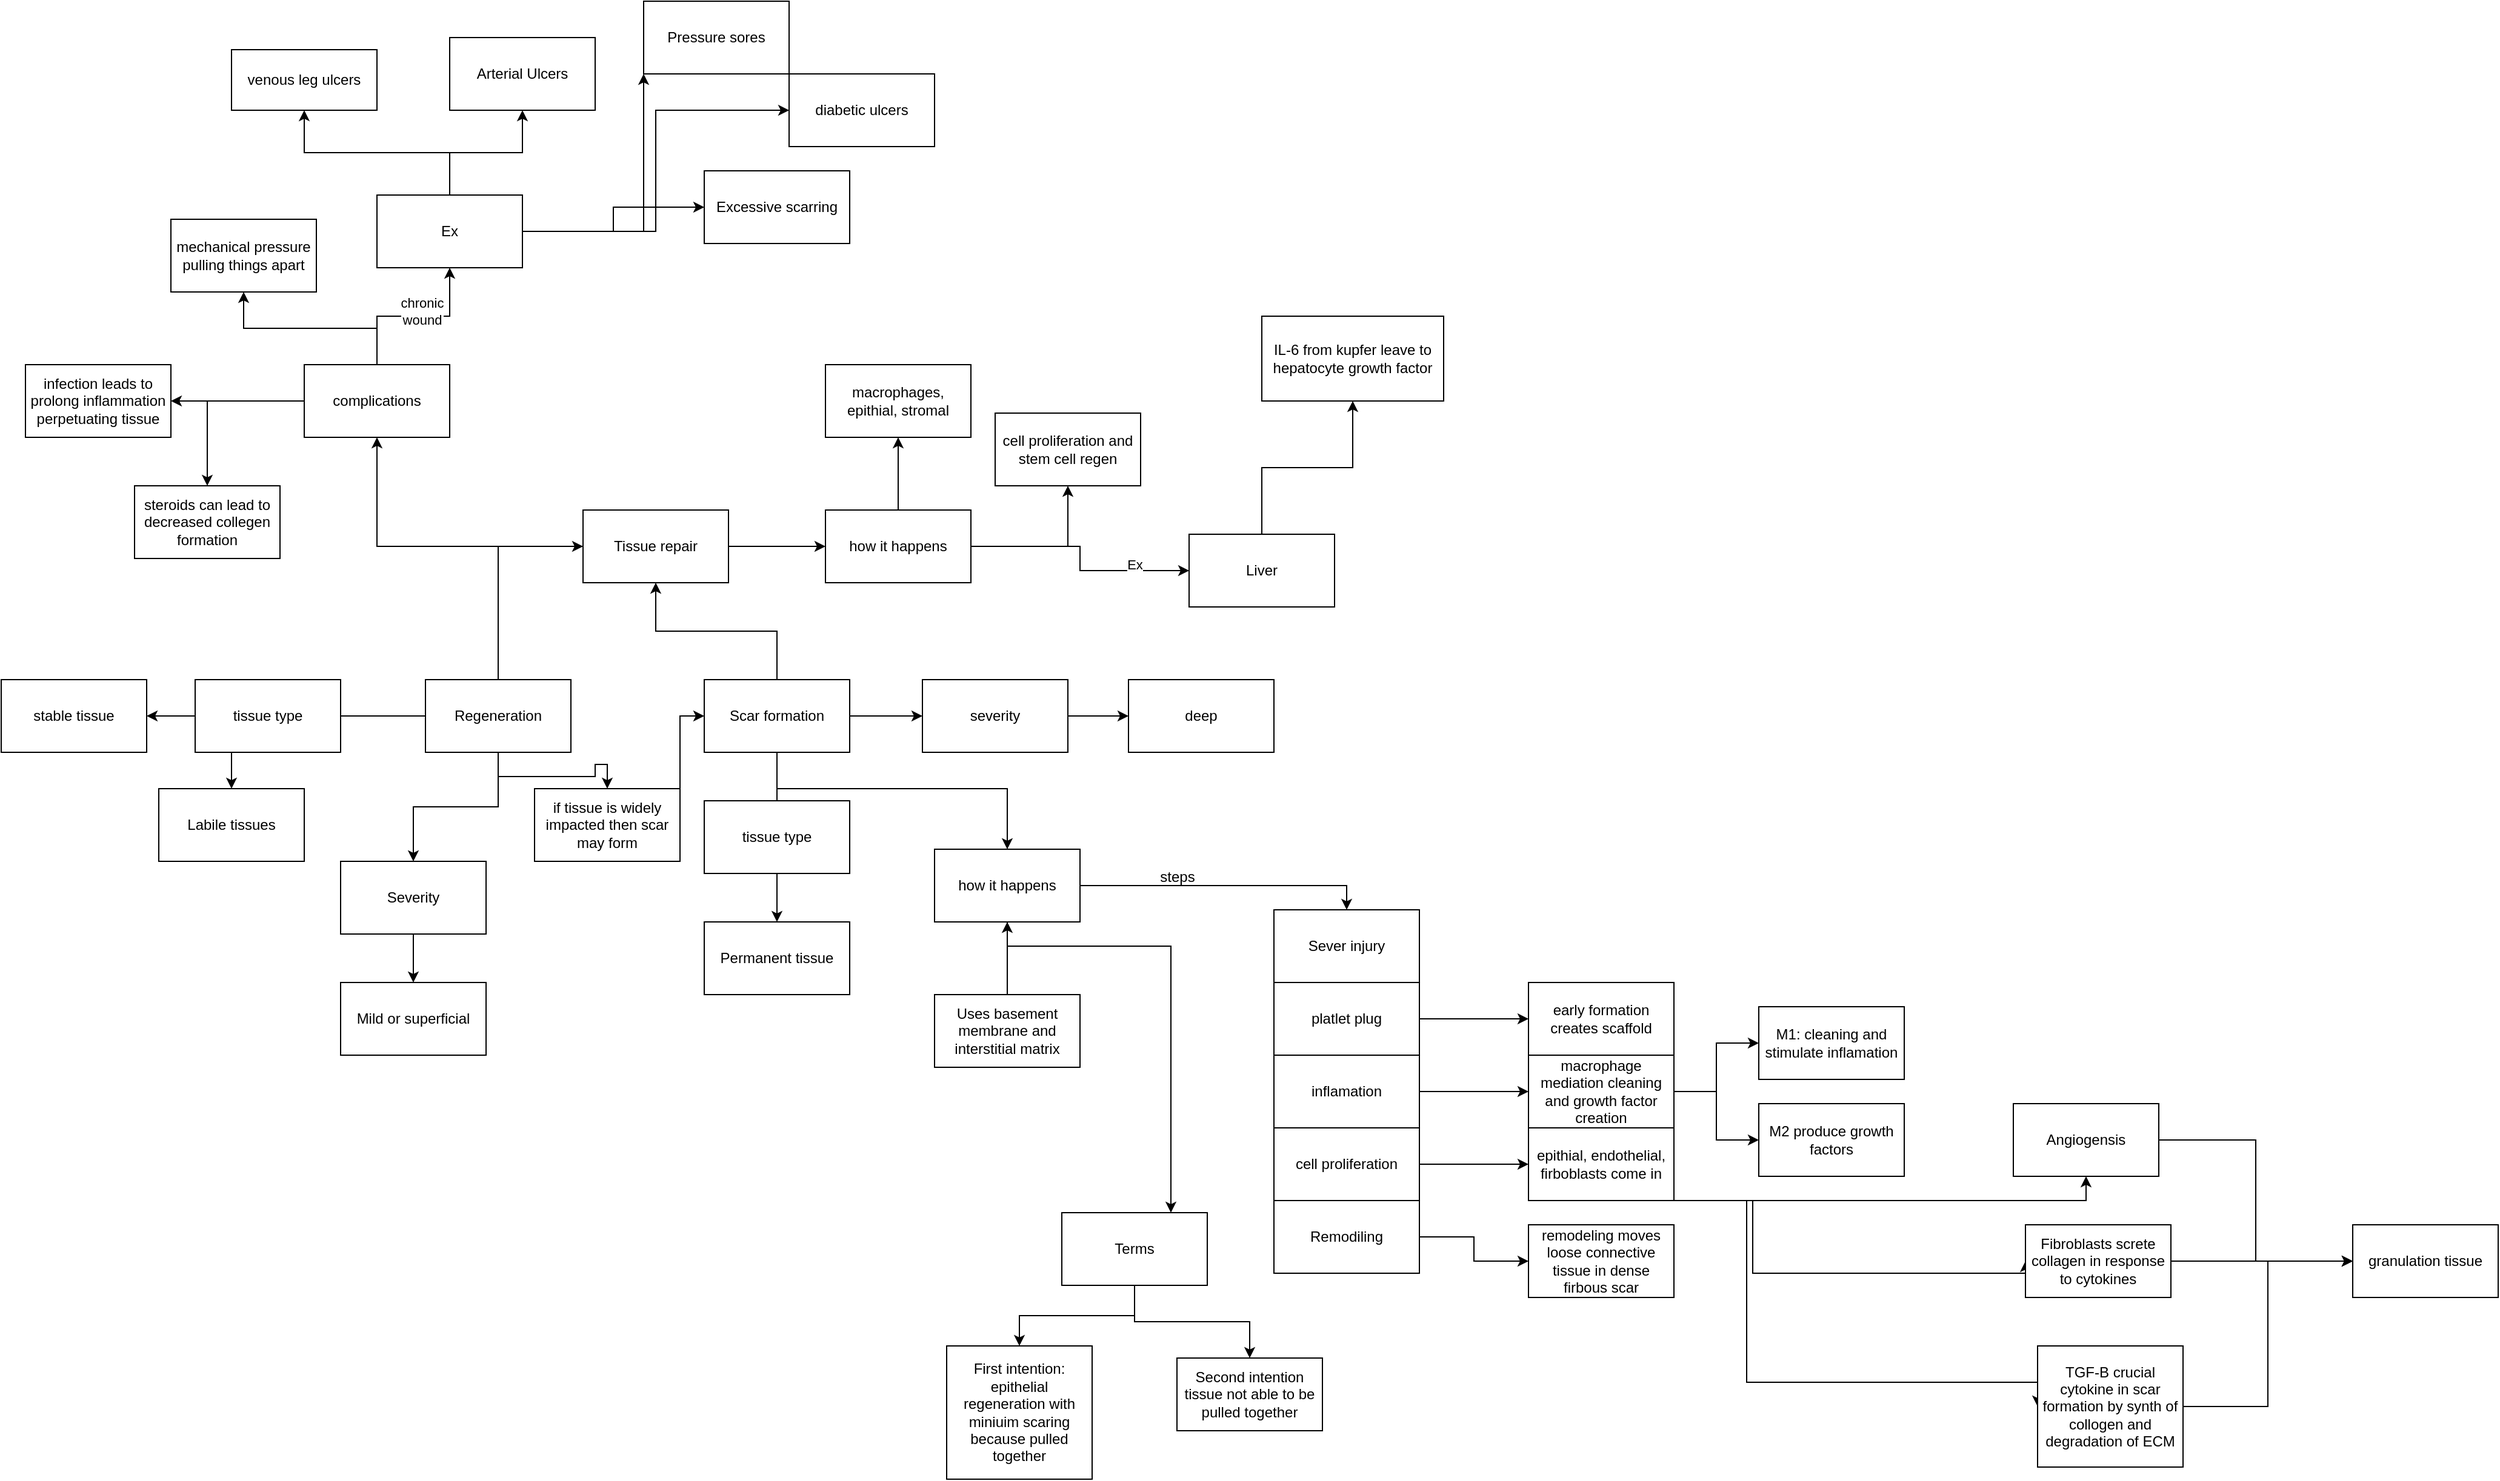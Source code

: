 <mxfile version="28.0.7">
  <diagram name="Page-1" id="dyLtgWaQQ81f-_XzrqW9">
    <mxGraphModel dx="2195" dy="631" grid="1" gridSize="10" guides="1" tooltips="1" connect="1" arrows="1" fold="1" page="1" pageScale="1" pageWidth="850" pageHeight="1100" math="0" shadow="0">
      <root>
        <mxCell id="0" />
        <mxCell id="1" parent="0" />
        <mxCell id="xeeP3HZNscB9_ukjhl5j-23" value="" style="edgeStyle=orthogonalEdgeStyle;rounded=0;orthogonalLoop=1;jettySize=auto;html=1;" edge="1" parent="1" source="xeeP3HZNscB9_ukjhl5j-1" target="xeeP3HZNscB9_ukjhl5j-22">
          <mxGeometry relative="1" as="geometry" />
        </mxCell>
        <mxCell id="xeeP3HZNscB9_ukjhl5j-79" style="edgeStyle=orthogonalEdgeStyle;rounded=0;orthogonalLoop=1;jettySize=auto;html=1;" edge="1" parent="1" source="xeeP3HZNscB9_ukjhl5j-1" target="xeeP3HZNscB9_ukjhl5j-77">
          <mxGeometry relative="1" as="geometry" />
        </mxCell>
        <mxCell id="xeeP3HZNscB9_ukjhl5j-1" value="Tissue repair" style="rounded=0;whiteSpace=wrap;html=1;" vertex="1" parent="1">
          <mxGeometry x="360" y="610" width="120" height="60" as="geometry" />
        </mxCell>
        <mxCell id="xeeP3HZNscB9_ukjhl5j-3" value="" style="edgeStyle=orthogonalEdgeStyle;rounded=0;orthogonalLoop=1;jettySize=auto;html=1;" edge="1" parent="1" source="xeeP3HZNscB9_ukjhl5j-2" target="xeeP3HZNscB9_ukjhl5j-1">
          <mxGeometry relative="1" as="geometry">
            <Array as="points">
              <mxPoint x="290" y="640" />
            </Array>
          </mxGeometry>
        </mxCell>
        <mxCell id="xeeP3HZNscB9_ukjhl5j-7" style="edgeStyle=orthogonalEdgeStyle;rounded=0;orthogonalLoop=1;jettySize=auto;html=1;entryX=0.5;entryY=0;entryDx=0;entryDy=0;" edge="1" parent="1" source="xeeP3HZNscB9_ukjhl5j-2" target="xeeP3HZNscB9_ukjhl5j-6">
          <mxGeometry relative="1" as="geometry" />
        </mxCell>
        <mxCell id="xeeP3HZNscB9_ukjhl5j-9" style="edgeStyle=orthogonalEdgeStyle;rounded=0;orthogonalLoop=1;jettySize=auto;html=1;" edge="1" parent="1" source="xeeP3HZNscB9_ukjhl5j-2" target="xeeP3HZNscB9_ukjhl5j-8">
          <mxGeometry relative="1" as="geometry" />
        </mxCell>
        <mxCell id="xeeP3HZNscB9_ukjhl5j-14" value="" style="edgeStyle=orthogonalEdgeStyle;rounded=0;orthogonalLoop=1;jettySize=auto;html=1;" edge="1" parent="1" source="xeeP3HZNscB9_ukjhl5j-2" target="xeeP3HZNscB9_ukjhl5j-13">
          <mxGeometry relative="1" as="geometry" />
        </mxCell>
        <mxCell id="xeeP3HZNscB9_ukjhl5j-29" style="edgeStyle=orthogonalEdgeStyle;rounded=0;orthogonalLoop=1;jettySize=auto;html=1;" edge="1" parent="1" source="xeeP3HZNscB9_ukjhl5j-2" target="xeeP3HZNscB9_ukjhl5j-28">
          <mxGeometry relative="1" as="geometry" />
        </mxCell>
        <mxCell id="xeeP3HZNscB9_ukjhl5j-2" value="Regeneration" style="rounded=0;whiteSpace=wrap;html=1;" vertex="1" parent="1">
          <mxGeometry x="230" y="750" width="120" height="60" as="geometry" />
        </mxCell>
        <mxCell id="xeeP3HZNscB9_ukjhl5j-5" style="edgeStyle=orthogonalEdgeStyle;rounded=0;orthogonalLoop=1;jettySize=auto;html=1;entryX=0.5;entryY=1;entryDx=0;entryDy=0;" edge="1" parent="1" source="xeeP3HZNscB9_ukjhl5j-4" target="xeeP3HZNscB9_ukjhl5j-1">
          <mxGeometry relative="1" as="geometry" />
        </mxCell>
        <mxCell id="xeeP3HZNscB9_ukjhl5j-11" value="" style="edgeStyle=orthogonalEdgeStyle;rounded=0;orthogonalLoop=1;jettySize=auto;html=1;" edge="1" parent="1" source="xeeP3HZNscB9_ukjhl5j-4" target="xeeP3HZNscB9_ukjhl5j-10">
          <mxGeometry relative="1" as="geometry" />
        </mxCell>
        <mxCell id="xeeP3HZNscB9_ukjhl5j-19" value="" style="edgeStyle=orthogonalEdgeStyle;rounded=0;orthogonalLoop=1;jettySize=auto;html=1;" edge="1" parent="1" source="xeeP3HZNscB9_ukjhl5j-4" target="xeeP3HZNscB9_ukjhl5j-18">
          <mxGeometry relative="1" as="geometry" />
        </mxCell>
        <mxCell id="xeeP3HZNscB9_ukjhl5j-37" style="edgeStyle=orthogonalEdgeStyle;rounded=0;orthogonalLoop=1;jettySize=auto;html=1;" edge="1" parent="1" source="xeeP3HZNscB9_ukjhl5j-4" target="xeeP3HZNscB9_ukjhl5j-36">
          <mxGeometry relative="1" as="geometry">
            <Array as="points">
              <mxPoint x="520" y="840" />
              <mxPoint x="710" y="840" />
            </Array>
          </mxGeometry>
        </mxCell>
        <mxCell id="xeeP3HZNscB9_ukjhl5j-4" value="Scar formation" style="rounded=0;whiteSpace=wrap;html=1;" vertex="1" parent="1">
          <mxGeometry x="460" y="750" width="120" height="60" as="geometry" />
        </mxCell>
        <mxCell id="xeeP3HZNscB9_ukjhl5j-6" value="Labile tissues" style="rounded=0;whiteSpace=wrap;html=1;" vertex="1" parent="1">
          <mxGeometry x="10" y="840" width="120" height="60" as="geometry" />
        </mxCell>
        <mxCell id="xeeP3HZNscB9_ukjhl5j-8" value="stable tissue" style="rounded=0;whiteSpace=wrap;html=1;" vertex="1" parent="1">
          <mxGeometry x="-120" y="750" width="120" height="60" as="geometry" />
        </mxCell>
        <mxCell id="xeeP3HZNscB9_ukjhl5j-10" value="Permanent tissue" style="rounded=0;whiteSpace=wrap;html=1;" vertex="1" parent="1">
          <mxGeometry x="460" y="950" width="120" height="60" as="geometry" />
        </mxCell>
        <mxCell id="xeeP3HZNscB9_ukjhl5j-12" value="tissue type" style="rounded=0;whiteSpace=wrap;html=1;" vertex="1" parent="1">
          <mxGeometry x="40" y="750" width="120" height="60" as="geometry" />
        </mxCell>
        <mxCell id="xeeP3HZNscB9_ukjhl5j-16" value="" style="edgeStyle=orthogonalEdgeStyle;rounded=0;orthogonalLoop=1;jettySize=auto;html=1;" edge="1" parent="1" source="xeeP3HZNscB9_ukjhl5j-13" target="xeeP3HZNscB9_ukjhl5j-15">
          <mxGeometry relative="1" as="geometry" />
        </mxCell>
        <mxCell id="xeeP3HZNscB9_ukjhl5j-13" value="Severity" style="rounded=0;whiteSpace=wrap;html=1;" vertex="1" parent="1">
          <mxGeometry x="160" y="900" width="120" height="60" as="geometry" />
        </mxCell>
        <mxCell id="xeeP3HZNscB9_ukjhl5j-15" value="Mild or superficial" style="rounded=0;whiteSpace=wrap;html=1;" vertex="1" parent="1">
          <mxGeometry x="160" y="1000" width="120" height="60" as="geometry" />
        </mxCell>
        <mxCell id="xeeP3HZNscB9_ukjhl5j-17" value="tissue type" style="rounded=0;whiteSpace=wrap;html=1;" vertex="1" parent="1">
          <mxGeometry x="460" y="850" width="120" height="60" as="geometry" />
        </mxCell>
        <mxCell id="xeeP3HZNscB9_ukjhl5j-21" value="" style="edgeStyle=orthogonalEdgeStyle;rounded=0;orthogonalLoop=1;jettySize=auto;html=1;" edge="1" parent="1" source="xeeP3HZNscB9_ukjhl5j-18" target="xeeP3HZNscB9_ukjhl5j-20">
          <mxGeometry relative="1" as="geometry" />
        </mxCell>
        <mxCell id="xeeP3HZNscB9_ukjhl5j-18" value="severity" style="rounded=0;whiteSpace=wrap;html=1;" vertex="1" parent="1">
          <mxGeometry x="640" y="750" width="120" height="60" as="geometry" />
        </mxCell>
        <mxCell id="xeeP3HZNscB9_ukjhl5j-20" value="deep" style="rounded=0;whiteSpace=wrap;html=1;" vertex="1" parent="1">
          <mxGeometry x="810" y="750" width="120" height="60" as="geometry" />
        </mxCell>
        <mxCell id="xeeP3HZNscB9_ukjhl5j-25" value="" style="edgeStyle=orthogonalEdgeStyle;rounded=0;orthogonalLoop=1;jettySize=auto;html=1;" edge="1" parent="1" source="xeeP3HZNscB9_ukjhl5j-22" target="xeeP3HZNscB9_ukjhl5j-24">
          <mxGeometry relative="1" as="geometry" />
        </mxCell>
        <mxCell id="xeeP3HZNscB9_ukjhl5j-27" style="edgeStyle=orthogonalEdgeStyle;rounded=0;orthogonalLoop=1;jettySize=auto;html=1;" edge="1" parent="1" source="xeeP3HZNscB9_ukjhl5j-22" target="xeeP3HZNscB9_ukjhl5j-26">
          <mxGeometry relative="1" as="geometry" />
        </mxCell>
        <mxCell id="xeeP3HZNscB9_ukjhl5j-32" style="edgeStyle=orthogonalEdgeStyle;rounded=0;orthogonalLoop=1;jettySize=auto;html=1;" edge="1" parent="1" source="xeeP3HZNscB9_ukjhl5j-22" target="xeeP3HZNscB9_ukjhl5j-31">
          <mxGeometry relative="1" as="geometry" />
        </mxCell>
        <mxCell id="xeeP3HZNscB9_ukjhl5j-33" value="Ex" style="edgeLabel;html=1;align=center;verticalAlign=middle;resizable=0;points=[];" vertex="1" connectable="0" parent="xeeP3HZNscB9_ukjhl5j-32">
          <mxGeometry x="0.552" y="5" relative="1" as="geometry">
            <mxPoint as="offset" />
          </mxGeometry>
        </mxCell>
        <mxCell id="xeeP3HZNscB9_ukjhl5j-22" value="how it happens" style="rounded=0;whiteSpace=wrap;html=1;" vertex="1" parent="1">
          <mxGeometry x="560" y="610" width="120" height="60" as="geometry" />
        </mxCell>
        <mxCell id="xeeP3HZNscB9_ukjhl5j-24" value="macrophages, epithial, stromal" style="rounded=0;whiteSpace=wrap;html=1;" vertex="1" parent="1">
          <mxGeometry x="560" y="490" width="120" height="60" as="geometry" />
        </mxCell>
        <mxCell id="xeeP3HZNscB9_ukjhl5j-26" value="cell proliferation and stem cell regen" style="rounded=0;whiteSpace=wrap;html=1;" vertex="1" parent="1">
          <mxGeometry x="700" y="530" width="120" height="60" as="geometry" />
        </mxCell>
        <mxCell id="xeeP3HZNscB9_ukjhl5j-30" style="edgeStyle=orthogonalEdgeStyle;rounded=0;orthogonalLoop=1;jettySize=auto;html=1;" edge="1" parent="1" source="xeeP3HZNscB9_ukjhl5j-28" target="xeeP3HZNscB9_ukjhl5j-4">
          <mxGeometry relative="1" as="geometry">
            <Array as="points">
              <mxPoint x="440" y="780" />
            </Array>
          </mxGeometry>
        </mxCell>
        <mxCell id="xeeP3HZNscB9_ukjhl5j-28" value="if tissue is widely impacted then scar may form" style="rounded=0;whiteSpace=wrap;html=1;" vertex="1" parent="1">
          <mxGeometry x="320" y="840" width="120" height="60" as="geometry" />
        </mxCell>
        <mxCell id="xeeP3HZNscB9_ukjhl5j-35" style="edgeStyle=orthogonalEdgeStyle;rounded=0;orthogonalLoop=1;jettySize=auto;html=1;" edge="1" parent="1" source="xeeP3HZNscB9_ukjhl5j-31" target="xeeP3HZNscB9_ukjhl5j-34">
          <mxGeometry relative="1" as="geometry" />
        </mxCell>
        <mxCell id="xeeP3HZNscB9_ukjhl5j-31" value="Liver" style="rounded=0;whiteSpace=wrap;html=1;" vertex="1" parent="1">
          <mxGeometry x="860" y="630" width="120" height="60" as="geometry" />
        </mxCell>
        <mxCell id="xeeP3HZNscB9_ukjhl5j-34" value="IL-6 from kupfer leave to hepatocyte growth factor" style="rounded=0;whiteSpace=wrap;html=1;" vertex="1" parent="1">
          <mxGeometry x="920" y="450" width="150" height="70" as="geometry" />
        </mxCell>
        <mxCell id="xeeP3HZNscB9_ukjhl5j-45" style="edgeStyle=orthogonalEdgeStyle;rounded=0;orthogonalLoop=1;jettySize=auto;html=1;entryX=0.5;entryY=0;entryDx=0;entryDy=0;" edge="1" parent="1" source="xeeP3HZNscB9_ukjhl5j-36" target="xeeP3HZNscB9_ukjhl5j-40">
          <mxGeometry relative="1" as="geometry" />
        </mxCell>
        <mxCell id="xeeP3HZNscB9_ukjhl5j-72" style="edgeStyle=orthogonalEdgeStyle;rounded=0;orthogonalLoop=1;jettySize=auto;html=1;entryX=0.75;entryY=0;entryDx=0;entryDy=0;" edge="1" parent="1" source="xeeP3HZNscB9_ukjhl5j-36" target="xeeP3HZNscB9_ukjhl5j-71">
          <mxGeometry relative="1" as="geometry">
            <Array as="points">
              <mxPoint x="710" y="970" />
              <mxPoint x="845" y="970" />
            </Array>
          </mxGeometry>
        </mxCell>
        <mxCell id="xeeP3HZNscB9_ukjhl5j-36" value="how it happens" style="rounded=0;whiteSpace=wrap;html=1;" vertex="1" parent="1">
          <mxGeometry x="650" y="890" width="120" height="60" as="geometry" />
        </mxCell>
        <mxCell id="xeeP3HZNscB9_ukjhl5j-39" value="" style="edgeStyle=orthogonalEdgeStyle;rounded=0;orthogonalLoop=1;jettySize=auto;html=1;" edge="1" parent="1" source="xeeP3HZNscB9_ukjhl5j-38" target="xeeP3HZNscB9_ukjhl5j-36">
          <mxGeometry relative="1" as="geometry" />
        </mxCell>
        <mxCell id="xeeP3HZNscB9_ukjhl5j-38" value="Uses basement membrane and interstitial matrix" style="rounded=0;whiteSpace=wrap;html=1;" vertex="1" parent="1">
          <mxGeometry x="650" y="1010" width="120" height="60" as="geometry" />
        </mxCell>
        <mxCell id="xeeP3HZNscB9_ukjhl5j-40" value="Sever injury" style="rounded=0;whiteSpace=wrap;html=1;" vertex="1" parent="1">
          <mxGeometry x="930" y="940" width="120" height="60" as="geometry" />
        </mxCell>
        <mxCell id="xeeP3HZNscB9_ukjhl5j-48" value="" style="edgeStyle=orthogonalEdgeStyle;rounded=0;orthogonalLoop=1;jettySize=auto;html=1;" edge="1" parent="1" source="xeeP3HZNscB9_ukjhl5j-41" target="xeeP3HZNscB9_ukjhl5j-47">
          <mxGeometry relative="1" as="geometry" />
        </mxCell>
        <mxCell id="xeeP3HZNscB9_ukjhl5j-41" value="platlet plug" style="rounded=0;whiteSpace=wrap;html=1;" vertex="1" parent="1">
          <mxGeometry x="930" y="1000" width="120" height="60" as="geometry" />
        </mxCell>
        <mxCell id="xeeP3HZNscB9_ukjhl5j-68" style="edgeStyle=orthogonalEdgeStyle;rounded=0;orthogonalLoop=1;jettySize=auto;html=1;entryX=0;entryY=0.5;entryDx=0;entryDy=0;" edge="1" parent="1" source="xeeP3HZNscB9_ukjhl5j-42" target="xeeP3HZNscB9_ukjhl5j-49">
          <mxGeometry relative="1" as="geometry" />
        </mxCell>
        <mxCell id="xeeP3HZNscB9_ukjhl5j-42" value="inflamation" style="rounded=0;whiteSpace=wrap;html=1;" vertex="1" parent="1">
          <mxGeometry x="930" y="1060" width="120" height="60" as="geometry" />
        </mxCell>
        <mxCell id="xeeP3HZNscB9_ukjhl5j-69" style="edgeStyle=orthogonalEdgeStyle;rounded=0;orthogonalLoop=1;jettySize=auto;html=1;entryX=0;entryY=0.5;entryDx=0;entryDy=0;" edge="1" parent="1" source="xeeP3HZNscB9_ukjhl5j-43" target="xeeP3HZNscB9_ukjhl5j-54">
          <mxGeometry relative="1" as="geometry" />
        </mxCell>
        <mxCell id="xeeP3HZNscB9_ukjhl5j-43" value="cell proliferation" style="rounded=0;whiteSpace=wrap;html=1;" vertex="1" parent="1">
          <mxGeometry x="930" y="1120" width="120" height="60" as="geometry" />
        </mxCell>
        <mxCell id="xeeP3HZNscB9_ukjhl5j-70" value="" style="edgeStyle=orthogonalEdgeStyle;rounded=0;orthogonalLoop=1;jettySize=auto;html=1;" edge="1" parent="1" source="xeeP3HZNscB9_ukjhl5j-44" target="xeeP3HZNscB9_ukjhl5j-66">
          <mxGeometry relative="1" as="geometry" />
        </mxCell>
        <mxCell id="xeeP3HZNscB9_ukjhl5j-44" value="Remodiling" style="rounded=0;whiteSpace=wrap;html=1;" vertex="1" parent="1">
          <mxGeometry x="930" y="1180" width="120" height="60" as="geometry" />
        </mxCell>
        <mxCell id="xeeP3HZNscB9_ukjhl5j-46" value="steps" style="text;html=1;align=center;verticalAlign=middle;resizable=0;points=[];autosize=1;strokeColor=none;fillColor=none;" vertex="1" parent="1">
          <mxGeometry x="825" y="898" width="50" height="30" as="geometry" />
        </mxCell>
        <mxCell id="xeeP3HZNscB9_ukjhl5j-47" value="early formation creates scaffold" style="rounded=0;whiteSpace=wrap;html=1;" vertex="1" parent="1">
          <mxGeometry x="1140" y="1000" width="120" height="60" as="geometry" />
        </mxCell>
        <mxCell id="xeeP3HZNscB9_ukjhl5j-52" style="edgeStyle=orthogonalEdgeStyle;rounded=0;orthogonalLoop=1;jettySize=auto;html=1;" edge="1" parent="1" source="xeeP3HZNscB9_ukjhl5j-49" target="xeeP3HZNscB9_ukjhl5j-50">
          <mxGeometry relative="1" as="geometry" />
        </mxCell>
        <mxCell id="xeeP3HZNscB9_ukjhl5j-53" style="edgeStyle=orthogonalEdgeStyle;rounded=0;orthogonalLoop=1;jettySize=auto;html=1;entryX=0;entryY=0.5;entryDx=0;entryDy=0;" edge="1" parent="1" source="xeeP3HZNscB9_ukjhl5j-49" target="xeeP3HZNscB9_ukjhl5j-51">
          <mxGeometry relative="1" as="geometry" />
        </mxCell>
        <mxCell id="xeeP3HZNscB9_ukjhl5j-49" value="macrophage mediation cleaning and growth factor creation" style="rounded=0;whiteSpace=wrap;html=1;" vertex="1" parent="1">
          <mxGeometry x="1140" y="1060" width="120" height="60" as="geometry" />
        </mxCell>
        <mxCell id="xeeP3HZNscB9_ukjhl5j-50" value="M1: cleaning and stimulate inflamation" style="rounded=0;whiteSpace=wrap;html=1;" vertex="1" parent="1">
          <mxGeometry x="1330" y="1020" width="120" height="60" as="geometry" />
        </mxCell>
        <mxCell id="xeeP3HZNscB9_ukjhl5j-51" value="M2 produce growth factors" style="rounded=0;whiteSpace=wrap;html=1;" vertex="1" parent="1">
          <mxGeometry x="1330" y="1100" width="120" height="60" as="geometry" />
        </mxCell>
        <mxCell id="xeeP3HZNscB9_ukjhl5j-56" style="edgeStyle=orthogonalEdgeStyle;rounded=0;orthogonalLoop=1;jettySize=auto;html=1;" edge="1" parent="1" source="xeeP3HZNscB9_ukjhl5j-54" target="xeeP3HZNscB9_ukjhl5j-55">
          <mxGeometry relative="1" as="geometry">
            <Array as="points">
              <mxPoint x="1600" y="1180" />
            </Array>
          </mxGeometry>
        </mxCell>
        <mxCell id="xeeP3HZNscB9_ukjhl5j-59" style="edgeStyle=orthogonalEdgeStyle;rounded=0;orthogonalLoop=1;jettySize=auto;html=1;entryX=0;entryY=0.5;entryDx=0;entryDy=0;" edge="1" parent="1" source="xeeP3HZNscB9_ukjhl5j-54" target="xeeP3HZNscB9_ukjhl5j-58">
          <mxGeometry relative="1" as="geometry">
            <Array as="points">
              <mxPoint x="1325" y="1180" />
              <mxPoint x="1325" y="1240" />
            </Array>
          </mxGeometry>
        </mxCell>
        <mxCell id="xeeP3HZNscB9_ukjhl5j-61" style="edgeStyle=orthogonalEdgeStyle;rounded=0;orthogonalLoop=1;jettySize=auto;html=1;entryX=0;entryY=0.5;entryDx=0;entryDy=0;" edge="1" parent="1" source="xeeP3HZNscB9_ukjhl5j-54" target="xeeP3HZNscB9_ukjhl5j-60">
          <mxGeometry relative="1" as="geometry">
            <Array as="points">
              <mxPoint x="1320" y="1180" />
              <mxPoint x="1320" y="1330" />
            </Array>
          </mxGeometry>
        </mxCell>
        <mxCell id="xeeP3HZNscB9_ukjhl5j-54" value="epithial, endothelial, firboblasts come in" style="rounded=0;whiteSpace=wrap;html=1;" vertex="1" parent="1">
          <mxGeometry x="1140" y="1120" width="120" height="60" as="geometry" />
        </mxCell>
        <mxCell id="xeeP3HZNscB9_ukjhl5j-63" style="edgeStyle=orthogonalEdgeStyle;rounded=0;orthogonalLoop=1;jettySize=auto;html=1;entryX=0;entryY=0.5;entryDx=0;entryDy=0;" edge="1" parent="1" source="xeeP3HZNscB9_ukjhl5j-55" target="xeeP3HZNscB9_ukjhl5j-62">
          <mxGeometry relative="1" as="geometry">
            <mxPoint x="1810" y="1230" as="targetPoint" />
          </mxGeometry>
        </mxCell>
        <mxCell id="xeeP3HZNscB9_ukjhl5j-55" value="Angiogensis" style="rounded=0;whiteSpace=wrap;html=1;" vertex="1" parent="1">
          <mxGeometry x="1540" y="1100" width="120" height="60" as="geometry" />
        </mxCell>
        <mxCell id="xeeP3HZNscB9_ukjhl5j-64" style="edgeStyle=orthogonalEdgeStyle;rounded=0;orthogonalLoop=1;jettySize=auto;html=1;entryX=0;entryY=0.5;entryDx=0;entryDy=0;" edge="1" parent="1" source="xeeP3HZNscB9_ukjhl5j-58" target="xeeP3HZNscB9_ukjhl5j-62">
          <mxGeometry relative="1" as="geometry" />
        </mxCell>
        <mxCell id="xeeP3HZNscB9_ukjhl5j-58" value="Fibroblasts screte collagen in response to cytokines" style="rounded=0;whiteSpace=wrap;html=1;" vertex="1" parent="1">
          <mxGeometry x="1550" y="1200" width="120" height="60" as="geometry" />
        </mxCell>
        <mxCell id="xeeP3HZNscB9_ukjhl5j-65" style="edgeStyle=orthogonalEdgeStyle;rounded=0;orthogonalLoop=1;jettySize=auto;html=1;entryX=0;entryY=0.5;entryDx=0;entryDy=0;" edge="1" parent="1" source="xeeP3HZNscB9_ukjhl5j-60" target="xeeP3HZNscB9_ukjhl5j-62">
          <mxGeometry relative="1" as="geometry" />
        </mxCell>
        <mxCell id="xeeP3HZNscB9_ukjhl5j-60" value="TGF-B crucial cytokine in scar formation by synth of collogen and degradation of ECM" style="rounded=0;whiteSpace=wrap;html=1;" vertex="1" parent="1">
          <mxGeometry x="1560" y="1300" width="120" height="100" as="geometry" />
        </mxCell>
        <mxCell id="xeeP3HZNscB9_ukjhl5j-62" value="granulation tissue" style="rounded=0;whiteSpace=wrap;html=1;" vertex="1" parent="1">
          <mxGeometry x="1820" y="1200" width="120" height="60" as="geometry" />
        </mxCell>
        <mxCell id="xeeP3HZNscB9_ukjhl5j-66" value="remodeling moves loose connective tissue in dense firbous scar" style="rounded=0;whiteSpace=wrap;html=1;" vertex="1" parent="1">
          <mxGeometry x="1140" y="1200" width="120" height="60" as="geometry" />
        </mxCell>
        <mxCell id="xeeP3HZNscB9_ukjhl5j-74" style="edgeStyle=orthogonalEdgeStyle;rounded=0;orthogonalLoop=1;jettySize=auto;html=1;entryX=0.5;entryY=0;entryDx=0;entryDy=0;" edge="1" parent="1" source="xeeP3HZNscB9_ukjhl5j-71" target="xeeP3HZNscB9_ukjhl5j-73">
          <mxGeometry relative="1" as="geometry" />
        </mxCell>
        <mxCell id="xeeP3HZNscB9_ukjhl5j-76" style="edgeStyle=orthogonalEdgeStyle;rounded=0;orthogonalLoop=1;jettySize=auto;html=1;entryX=0.5;entryY=0;entryDx=0;entryDy=0;" edge="1" parent="1" source="xeeP3HZNscB9_ukjhl5j-71" target="xeeP3HZNscB9_ukjhl5j-75">
          <mxGeometry relative="1" as="geometry" />
        </mxCell>
        <mxCell id="xeeP3HZNscB9_ukjhl5j-71" value="Terms" style="rounded=0;whiteSpace=wrap;html=1;" vertex="1" parent="1">
          <mxGeometry x="755" y="1190" width="120" height="60" as="geometry" />
        </mxCell>
        <mxCell id="xeeP3HZNscB9_ukjhl5j-73" value="First intention: epithelial regeneration with miniuim scaring because pulled together" style="rounded=0;whiteSpace=wrap;html=1;" vertex="1" parent="1">
          <mxGeometry x="660" y="1300" width="120" height="110" as="geometry" />
        </mxCell>
        <mxCell id="xeeP3HZNscB9_ukjhl5j-75" value="Second intention tissue not able to be pulled together" style="rounded=0;whiteSpace=wrap;html=1;" vertex="1" parent="1">
          <mxGeometry x="850" y="1310" width="120" height="60" as="geometry" />
        </mxCell>
        <mxCell id="xeeP3HZNscB9_ukjhl5j-81" value="" style="edgeStyle=orthogonalEdgeStyle;rounded=0;orthogonalLoop=1;jettySize=auto;html=1;" edge="1" parent="1" source="xeeP3HZNscB9_ukjhl5j-77" target="xeeP3HZNscB9_ukjhl5j-80">
          <mxGeometry relative="1" as="geometry" />
        </mxCell>
        <mxCell id="xeeP3HZNscB9_ukjhl5j-83" style="edgeStyle=orthogonalEdgeStyle;rounded=0;orthogonalLoop=1;jettySize=auto;html=1;" edge="1" parent="1" source="xeeP3HZNscB9_ukjhl5j-77" target="xeeP3HZNscB9_ukjhl5j-82">
          <mxGeometry relative="1" as="geometry" />
        </mxCell>
        <mxCell id="xeeP3HZNscB9_ukjhl5j-85" style="edgeStyle=orthogonalEdgeStyle;rounded=0;orthogonalLoop=1;jettySize=auto;html=1;" edge="1" parent="1" source="xeeP3HZNscB9_ukjhl5j-77" target="xeeP3HZNscB9_ukjhl5j-84">
          <mxGeometry relative="1" as="geometry" />
        </mxCell>
        <mxCell id="xeeP3HZNscB9_ukjhl5j-87" style="edgeStyle=orthogonalEdgeStyle;rounded=0;orthogonalLoop=1;jettySize=auto;html=1;" edge="1" parent="1" source="xeeP3HZNscB9_ukjhl5j-77" target="xeeP3HZNscB9_ukjhl5j-86">
          <mxGeometry relative="1" as="geometry" />
        </mxCell>
        <mxCell id="xeeP3HZNscB9_ukjhl5j-91" value="&lt;div&gt;chronic&lt;/div&gt;&lt;div&gt;wound&lt;/div&gt;" style="edgeLabel;html=1;align=center;verticalAlign=middle;resizable=0;points=[];" vertex="1" connectable="0" parent="xeeP3HZNscB9_ukjhl5j-87">
          <mxGeometry x="0.099" y="4" relative="1" as="geometry">
            <mxPoint as="offset" />
          </mxGeometry>
        </mxCell>
        <mxCell id="xeeP3HZNscB9_ukjhl5j-77" value="complications" style="rounded=0;whiteSpace=wrap;html=1;" vertex="1" parent="1">
          <mxGeometry x="130" y="490" width="120" height="60" as="geometry" />
        </mxCell>
        <mxCell id="xeeP3HZNscB9_ukjhl5j-80" value="steroids can lead to decreased collegen formation" style="rounded=0;whiteSpace=wrap;html=1;" vertex="1" parent="1">
          <mxGeometry x="-10" y="590" width="120" height="60" as="geometry" />
        </mxCell>
        <mxCell id="xeeP3HZNscB9_ukjhl5j-82" value="infection leads to prolong inflammation perpetuating tissue" style="rounded=0;whiteSpace=wrap;html=1;" vertex="1" parent="1">
          <mxGeometry x="-100" y="490" width="120" height="60" as="geometry" />
        </mxCell>
        <mxCell id="xeeP3HZNscB9_ukjhl5j-84" value="mechanical pressure pulling things apart" style="rounded=0;whiteSpace=wrap;html=1;" vertex="1" parent="1">
          <mxGeometry x="20" y="370" width="120" height="60" as="geometry" />
        </mxCell>
        <mxCell id="xeeP3HZNscB9_ukjhl5j-89" style="edgeStyle=orthogonalEdgeStyle;rounded=0;orthogonalLoop=1;jettySize=auto;html=1;" edge="1" parent="1" source="xeeP3HZNscB9_ukjhl5j-86" target="xeeP3HZNscB9_ukjhl5j-88">
          <mxGeometry relative="1" as="geometry" />
        </mxCell>
        <mxCell id="xeeP3HZNscB9_ukjhl5j-92" style="edgeStyle=orthogonalEdgeStyle;rounded=0;orthogonalLoop=1;jettySize=auto;html=1;" edge="1" parent="1" source="xeeP3HZNscB9_ukjhl5j-86" target="xeeP3HZNscB9_ukjhl5j-90">
          <mxGeometry relative="1" as="geometry" />
        </mxCell>
        <mxCell id="xeeP3HZNscB9_ukjhl5j-95" value="" style="edgeStyle=orthogonalEdgeStyle;rounded=0;orthogonalLoop=1;jettySize=auto;html=1;" edge="1" parent="1" source="xeeP3HZNscB9_ukjhl5j-86" target="xeeP3HZNscB9_ukjhl5j-93">
          <mxGeometry relative="1" as="geometry">
            <Array as="points">
              <mxPoint x="410" y="380" />
            </Array>
          </mxGeometry>
        </mxCell>
        <mxCell id="xeeP3HZNscB9_ukjhl5j-97" style="edgeStyle=orthogonalEdgeStyle;rounded=0;orthogonalLoop=1;jettySize=auto;html=1;entryX=0;entryY=0.5;entryDx=0;entryDy=0;" edge="1" parent="1" source="xeeP3HZNscB9_ukjhl5j-86" target="xeeP3HZNscB9_ukjhl5j-96">
          <mxGeometry relative="1" as="geometry" />
        </mxCell>
        <mxCell id="xeeP3HZNscB9_ukjhl5j-99" style="edgeStyle=orthogonalEdgeStyle;rounded=0;orthogonalLoop=1;jettySize=auto;html=1;" edge="1" parent="1" source="xeeP3HZNscB9_ukjhl5j-86" target="xeeP3HZNscB9_ukjhl5j-98">
          <mxGeometry relative="1" as="geometry" />
        </mxCell>
        <mxCell id="xeeP3HZNscB9_ukjhl5j-86" value="Ex" style="rounded=0;whiteSpace=wrap;html=1;" vertex="1" parent="1">
          <mxGeometry x="190" y="350" width="120" height="60" as="geometry" />
        </mxCell>
        <mxCell id="xeeP3HZNscB9_ukjhl5j-88" value="venous leg ulcers" style="rounded=0;whiteSpace=wrap;html=1;" vertex="1" parent="1">
          <mxGeometry x="70" y="230" width="120" height="50" as="geometry" />
        </mxCell>
        <mxCell id="xeeP3HZNscB9_ukjhl5j-90" value="Arterial Ulcers" style="rounded=0;whiteSpace=wrap;html=1;" vertex="1" parent="1">
          <mxGeometry x="250" y="220" width="120" height="60" as="geometry" />
        </mxCell>
        <mxCell id="xeeP3HZNscB9_ukjhl5j-93" value="Pressure sores" style="rounded=0;whiteSpace=wrap;html=1;" vertex="1" parent="1">
          <mxGeometry x="410" y="190" width="120" height="60" as="geometry" />
        </mxCell>
        <mxCell id="xeeP3HZNscB9_ukjhl5j-96" value="diabetic ulcers" style="rounded=0;whiteSpace=wrap;html=1;" vertex="1" parent="1">
          <mxGeometry x="530" y="250" width="120" height="60" as="geometry" />
        </mxCell>
        <mxCell id="xeeP3HZNscB9_ukjhl5j-98" value="Excessive scarring" style="rounded=0;whiteSpace=wrap;html=1;" vertex="1" parent="1">
          <mxGeometry x="460" y="330" width="120" height="60" as="geometry" />
        </mxCell>
      </root>
    </mxGraphModel>
  </diagram>
</mxfile>
